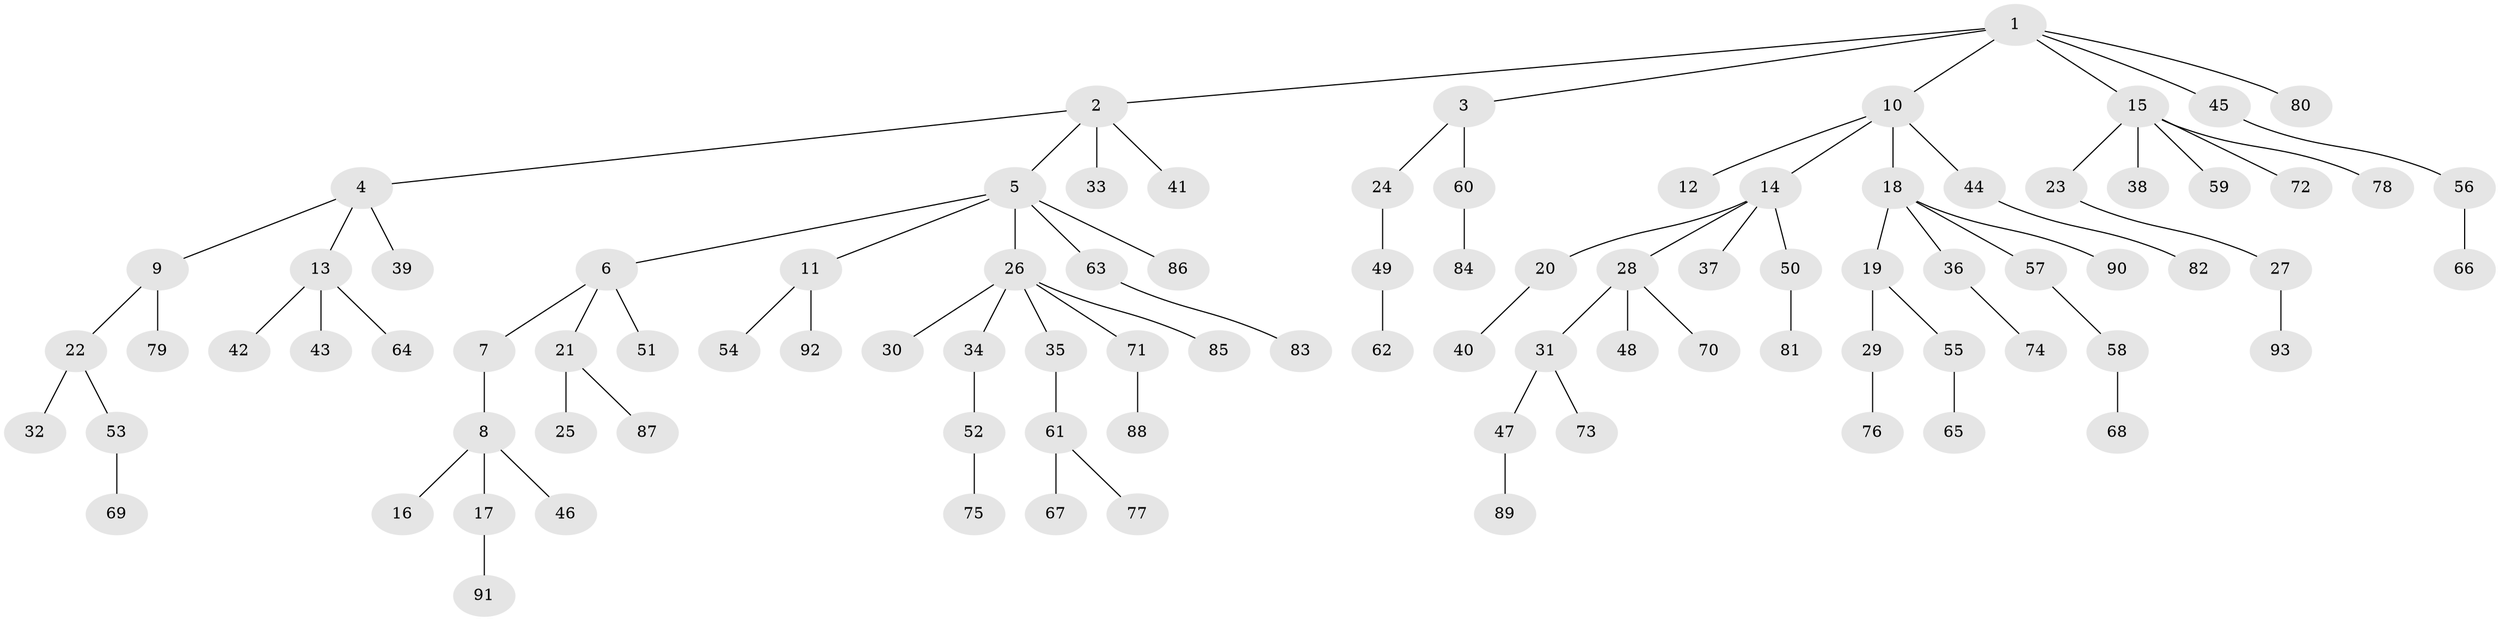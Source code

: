 // coarse degree distribution, {2: 0.21212121212121213, 4: 0.09090909090909091, 1: 0.5151515151515151, 3: 0.12121212121212122, 5: 0.06060606060606061}
// Generated by graph-tools (version 1.1) at 2025/37/03/04/25 23:37:22]
// undirected, 93 vertices, 92 edges
graph export_dot {
  node [color=gray90,style=filled];
  1;
  2;
  3;
  4;
  5;
  6;
  7;
  8;
  9;
  10;
  11;
  12;
  13;
  14;
  15;
  16;
  17;
  18;
  19;
  20;
  21;
  22;
  23;
  24;
  25;
  26;
  27;
  28;
  29;
  30;
  31;
  32;
  33;
  34;
  35;
  36;
  37;
  38;
  39;
  40;
  41;
  42;
  43;
  44;
  45;
  46;
  47;
  48;
  49;
  50;
  51;
  52;
  53;
  54;
  55;
  56;
  57;
  58;
  59;
  60;
  61;
  62;
  63;
  64;
  65;
  66;
  67;
  68;
  69;
  70;
  71;
  72;
  73;
  74;
  75;
  76;
  77;
  78;
  79;
  80;
  81;
  82;
  83;
  84;
  85;
  86;
  87;
  88;
  89;
  90;
  91;
  92;
  93;
  1 -- 2;
  1 -- 3;
  1 -- 10;
  1 -- 15;
  1 -- 45;
  1 -- 80;
  2 -- 4;
  2 -- 5;
  2 -- 33;
  2 -- 41;
  3 -- 24;
  3 -- 60;
  4 -- 9;
  4 -- 13;
  4 -- 39;
  5 -- 6;
  5 -- 11;
  5 -- 26;
  5 -- 63;
  5 -- 86;
  6 -- 7;
  6 -- 21;
  6 -- 51;
  7 -- 8;
  8 -- 16;
  8 -- 17;
  8 -- 46;
  9 -- 22;
  9 -- 79;
  10 -- 12;
  10 -- 14;
  10 -- 18;
  10 -- 44;
  11 -- 54;
  11 -- 92;
  13 -- 42;
  13 -- 43;
  13 -- 64;
  14 -- 20;
  14 -- 28;
  14 -- 37;
  14 -- 50;
  15 -- 23;
  15 -- 38;
  15 -- 59;
  15 -- 72;
  15 -- 78;
  17 -- 91;
  18 -- 19;
  18 -- 36;
  18 -- 57;
  18 -- 90;
  19 -- 29;
  19 -- 55;
  20 -- 40;
  21 -- 25;
  21 -- 87;
  22 -- 32;
  22 -- 53;
  23 -- 27;
  24 -- 49;
  26 -- 30;
  26 -- 34;
  26 -- 35;
  26 -- 71;
  26 -- 85;
  27 -- 93;
  28 -- 31;
  28 -- 48;
  28 -- 70;
  29 -- 76;
  31 -- 47;
  31 -- 73;
  34 -- 52;
  35 -- 61;
  36 -- 74;
  44 -- 82;
  45 -- 56;
  47 -- 89;
  49 -- 62;
  50 -- 81;
  52 -- 75;
  53 -- 69;
  55 -- 65;
  56 -- 66;
  57 -- 58;
  58 -- 68;
  60 -- 84;
  61 -- 67;
  61 -- 77;
  63 -- 83;
  71 -- 88;
}

